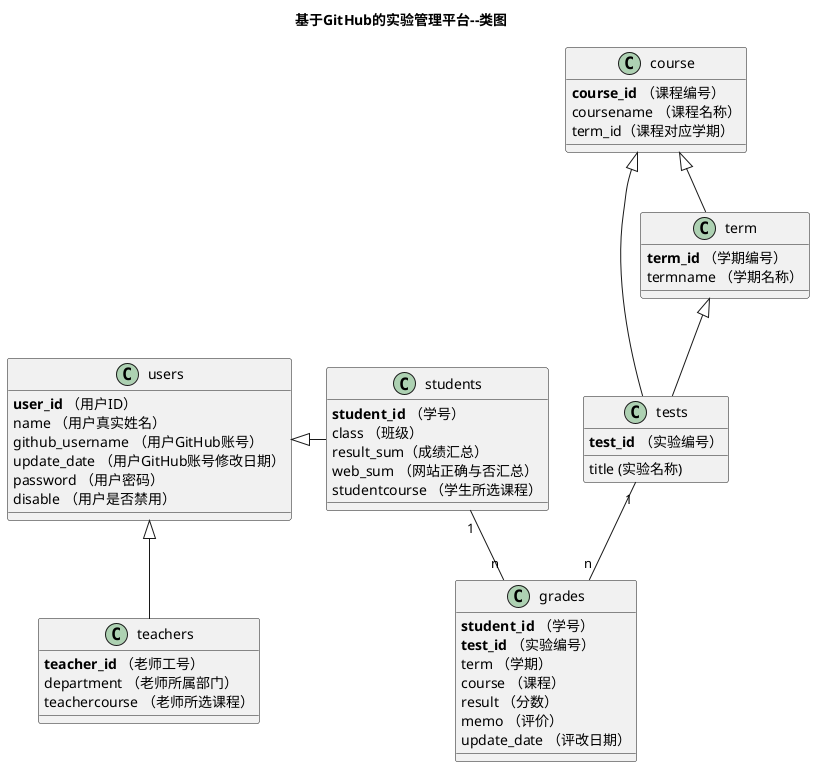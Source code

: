 @startuml
title 基于GitHub的实验管理平台--类图
class users {
    <b>user_id</b> （用户ID）
    name （用户真实姓名）
    github_username （用户GitHub账号）
    update_date （用户GitHub账号修改日期）
    password （用户密码）
    disable （用户是否禁用）
}
class teachers{
    <b>teacher_id</b> （老师工号）
    department （老师所属部门）
    teachercourse （老师所选课程）
}
class students{
    <b>student_id</b> （学号）
    class （班级）
    result_sum（成绩汇总）
    web_sum （网站正确与否汇总）
    studentcourse （学生所选课程）
}
users <|- students
users <|-- teachers
class grades {
    <b>student_id</b> （学号）
    <b>test_id</b> （实验编号）
    term （学期）
    course （课程）
    result （分数）
    memo （评价）
    update_date （评改日期）
}

class tests {
    <b>test_id</b> （实验编号）
    title (实验名称)
}
course <|-- tests
term <|-- tests
class course {
    <b>course_id</b> （课程编号）
    coursename （课程名称）
    term_id（课程对应学期）
}
course <|-- term
class term {
    <b>term_id</b> （学期编号）
    termname （学期名称）
}
students "1" -- "n"  grades
tests "1" -- "n"  grades


@enduml